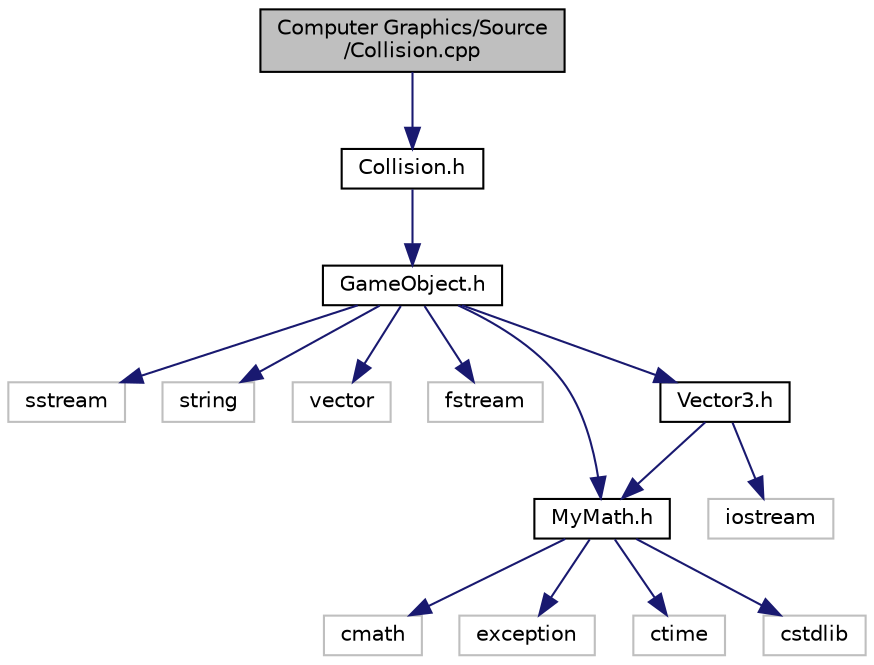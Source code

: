 digraph "Computer Graphics/Source/Collision.cpp"
{
  bgcolor="transparent";
  edge [fontname="Helvetica",fontsize="10",labelfontname="Helvetica",labelfontsize="10"];
  node [fontname="Helvetica",fontsize="10",shape=record];
  Node1 [label="Computer Graphics/Source\l/Collision.cpp",height=0.2,width=0.4,color="black", fillcolor="grey75", style="filled", fontcolor="black"];
  Node1 -> Node2 [color="midnightblue",fontsize="10",style="solid",fontname="Helvetica"];
  Node2 [label="Collision.h",height=0.2,width=0.4,color="black",URL="$Collision_8h.html",tooltip="Class to define the overall collision for the scenes. "];
  Node2 -> Node3 [color="midnightblue",fontsize="10",style="solid",fontname="Helvetica"];
  Node3 [label="GameObject.h",height=0.2,width=0.4,color="black",URL="$GameObject_8h.html",tooltip="Class to define GameObject. "];
  Node3 -> Node4 [color="midnightblue",fontsize="10",style="solid",fontname="Helvetica"];
  Node4 [label="sstream",height=0.2,width=0.4,color="grey75"];
  Node3 -> Node5 [color="midnightblue",fontsize="10",style="solid",fontname="Helvetica"];
  Node5 [label="string",height=0.2,width=0.4,color="grey75"];
  Node3 -> Node6 [color="midnightblue",fontsize="10",style="solid",fontname="Helvetica"];
  Node6 [label="vector",height=0.2,width=0.4,color="grey75"];
  Node3 -> Node7 [color="midnightblue",fontsize="10",style="solid",fontname="Helvetica"];
  Node7 [label="fstream",height=0.2,width=0.4,color="grey75"];
  Node3 -> Node8 [color="midnightblue",fontsize="10",style="solid",fontname="Helvetica"];
  Node8 [label="MyMath.h",height=0.2,width=0.4,color="black",URL="$MyMath_8h.html",tooltip="Header file for math helper functions. "];
  Node8 -> Node9 [color="midnightblue",fontsize="10",style="solid",fontname="Helvetica"];
  Node9 [label="cmath",height=0.2,width=0.4,color="grey75"];
  Node8 -> Node10 [color="midnightblue",fontsize="10",style="solid",fontname="Helvetica"];
  Node10 [label="exception",height=0.2,width=0.4,color="grey75"];
  Node8 -> Node11 [color="midnightblue",fontsize="10",style="solid",fontname="Helvetica"];
  Node11 [label="ctime",height=0.2,width=0.4,color="grey75"];
  Node8 -> Node12 [color="midnightblue",fontsize="10",style="solid",fontname="Helvetica"];
  Node12 [label="cstdlib",height=0.2,width=0.4,color="grey75"];
  Node3 -> Node13 [color="midnightblue",fontsize="10",style="solid",fontname="Helvetica"];
  Node13 [label="Vector3.h",height=0.2,width=0.4,color="black",URL="$Vector3_8h.html",tooltip="Struct to define a 3D vector. "];
  Node13 -> Node8 [color="midnightblue",fontsize="10",style="solid",fontname="Helvetica"];
  Node13 -> Node14 [color="midnightblue",fontsize="10",style="solid",fontname="Helvetica"];
  Node14 [label="iostream",height=0.2,width=0.4,color="grey75"];
}
